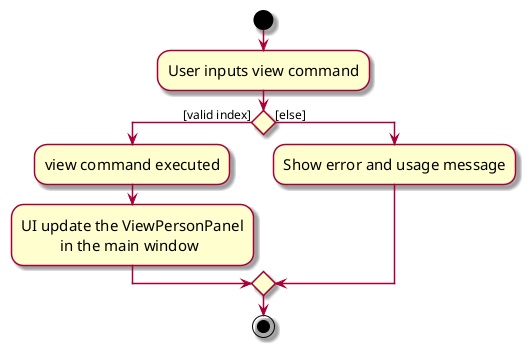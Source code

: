 @startuml
skin rose
skinparam ActivityFontSize 15
skinparam ArrowFontSize 12
start
:User inputs view command;

'Since the beta syntax does not support placing the condition outside the
'diamond we place it as the true branch instead.

if () then ([valid index])
    :view command executed;
    :UI update the ViewPersonPanel
              in the main window;
else ([else])
    :Show error and usage message;
endif
stop
@enduml
